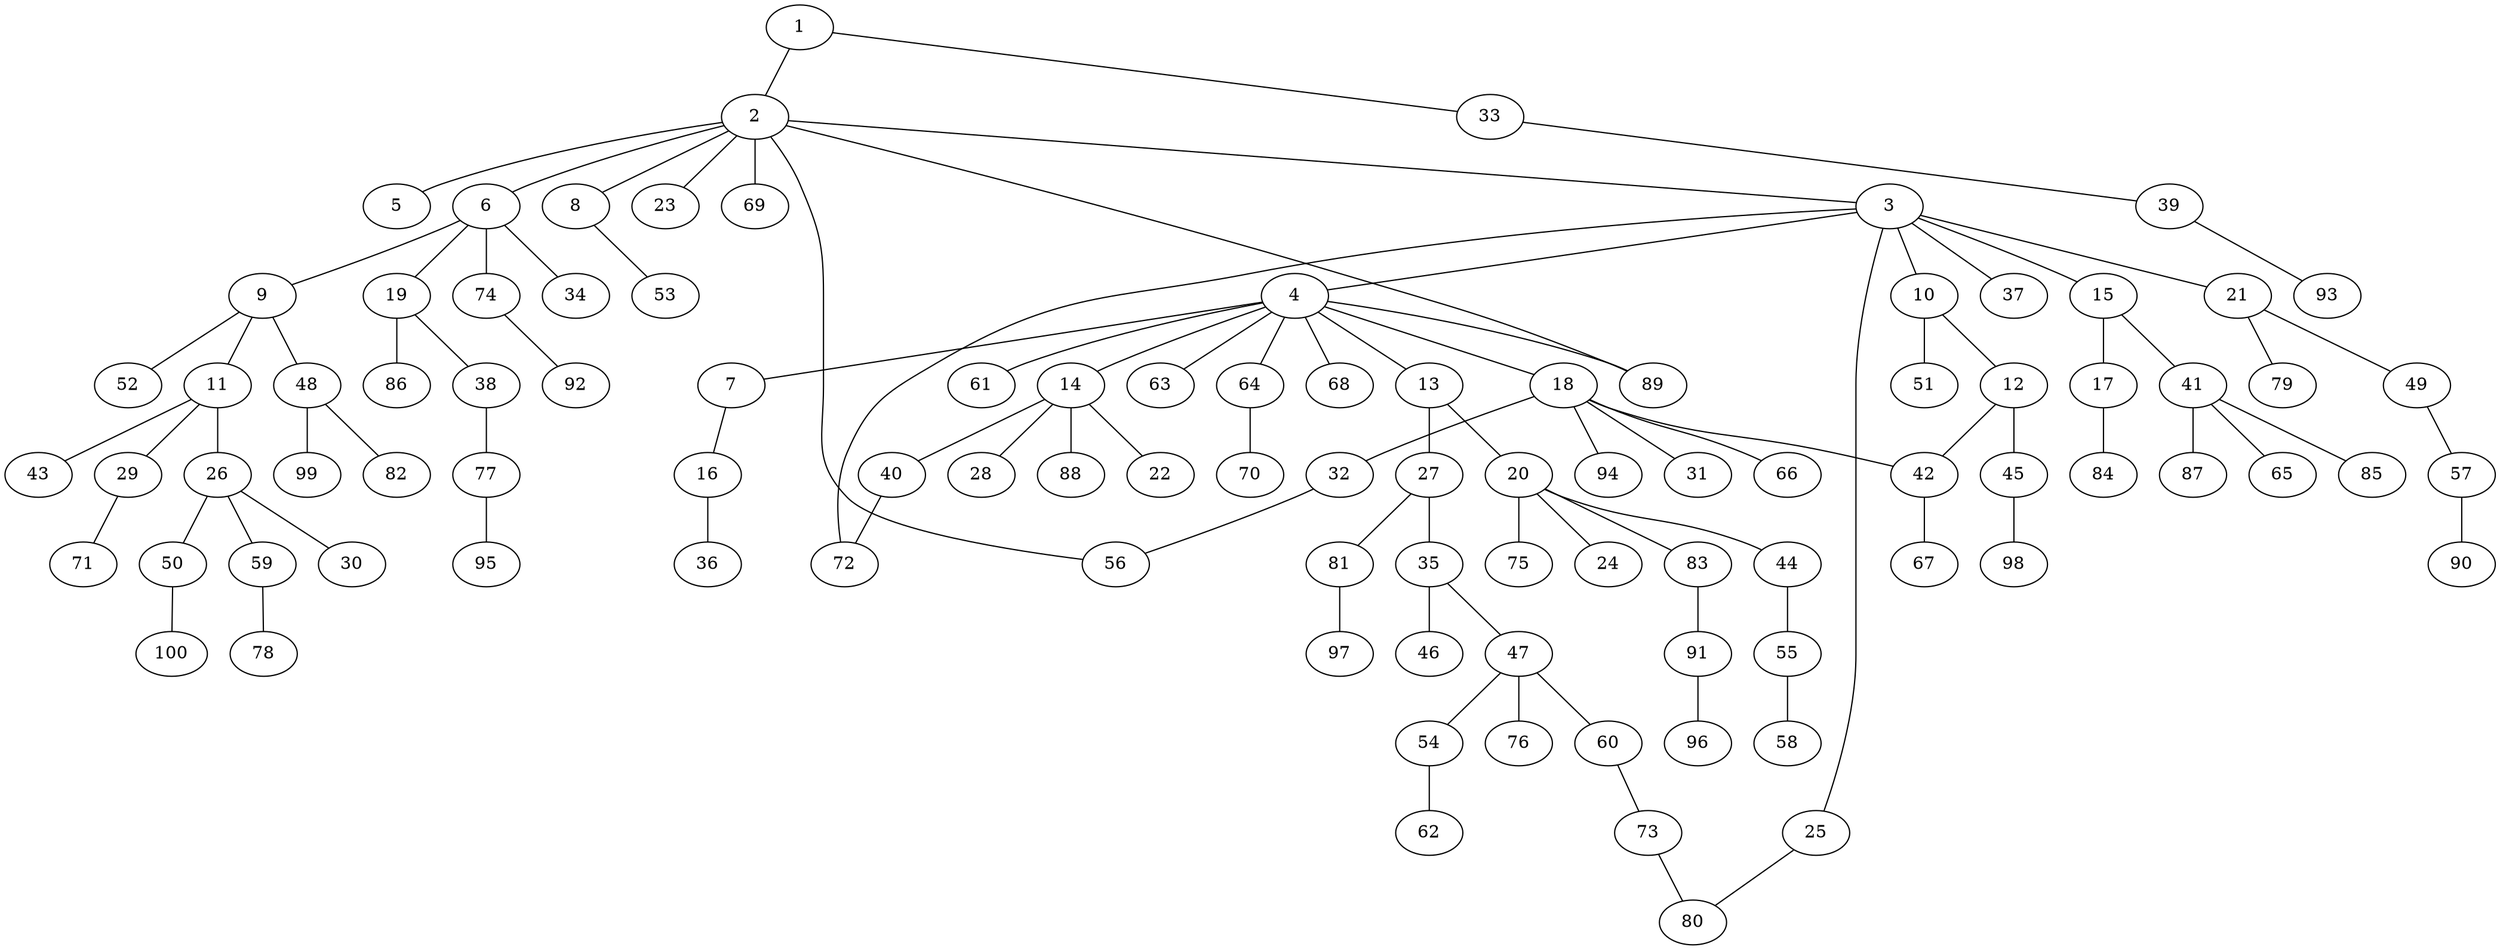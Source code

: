 graph graphname {1--2
1--33
2--3
2--5
2--6
2--8
2--23
2--56
2--69
2--89
3--4
3--10
3--15
3--21
3--25
3--37
3--72
4--7
4--13
4--14
4--18
4--61
4--63
4--64
4--68
4--89
6--9
6--19
6--34
6--74
7--16
8--53
9--11
9--48
9--52
10--12
10--51
11--26
11--29
11--43
12--42
12--45
13--20
13--27
14--22
14--28
14--40
14--88
15--17
15--41
16--36
17--84
18--31
18--32
18--42
18--66
18--94
19--38
19--86
20--24
20--44
20--75
20--83
21--49
21--79
25--80
26--30
26--50
26--59
27--35
27--81
29--71
32--56
33--39
35--46
35--47
38--77
39--93
40--72
41--65
41--85
41--87
42--67
44--55
45--98
47--54
47--60
47--76
48--82
48--99
49--57
50--100
54--62
55--58
57--90
59--78
60--73
64--70
73--80
74--92
77--95
81--97
83--91
91--96
}